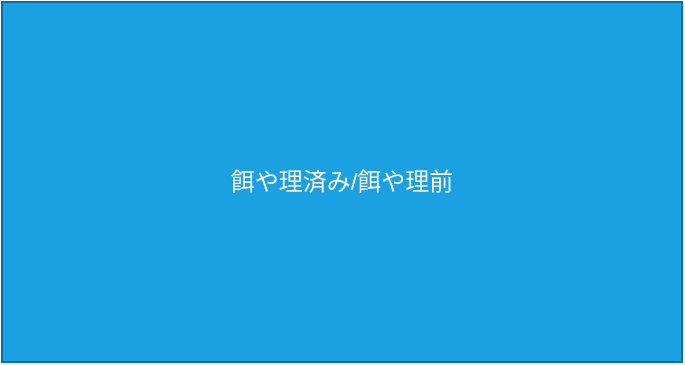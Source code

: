 <mxfile>
    <diagram id="4tkqLhMk0JITmLYISt1w" name="ページ1">
        <mxGraphModel dx="700" dy="487" grid="1" gridSize="10" guides="1" tooltips="1" connect="1" arrows="1" fold="1" page="1" pageScale="1" pageWidth="827" pageHeight="1169" math="0" shadow="0">
            <root>
                <mxCell id="0"/>
                <mxCell id="1" parent="0"/>
                <mxCell id="2" value="餌や理済み/餌や理前" style="rounded=0;whiteSpace=wrap;html=1;fillColor=#1ba1e2;fontColor=#ffffff;strokeColor=#006EAF;" vertex="1" parent="1">
                    <mxGeometry x="200" y="170" width="340" height="180" as="geometry"/>
                </mxCell>
            </root>
        </mxGraphModel>
    </diagram>
</mxfile>